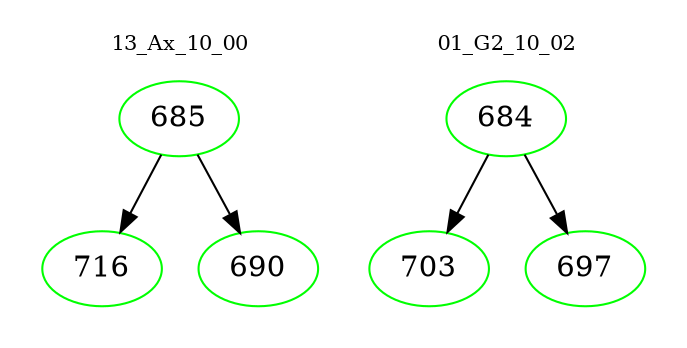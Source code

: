 digraph{
subgraph cluster_0 {
color = white
label = "13_Ax_10_00";
fontsize=10;
T0_685 [label="685", color="green"]
T0_685 -> T0_716 [color="black"]
T0_716 [label="716", color="green"]
T0_685 -> T0_690 [color="black"]
T0_690 [label="690", color="green"]
}
subgraph cluster_1 {
color = white
label = "01_G2_10_02";
fontsize=10;
T1_684 [label="684", color="green"]
T1_684 -> T1_703 [color="black"]
T1_703 [label="703", color="green"]
T1_684 -> T1_697 [color="black"]
T1_697 [label="697", color="green"]
}
}
